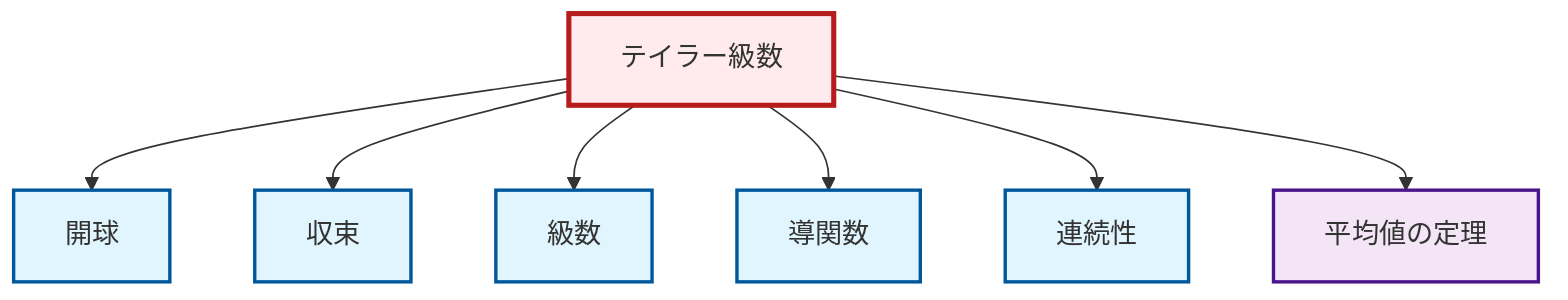 graph TD
    classDef definition fill:#e1f5fe,stroke:#01579b,stroke-width:2px
    classDef theorem fill:#f3e5f5,stroke:#4a148c,stroke-width:2px
    classDef axiom fill:#fff3e0,stroke:#e65100,stroke-width:2px
    classDef example fill:#e8f5e9,stroke:#1b5e20,stroke-width:2px
    classDef current fill:#ffebee,stroke:#b71c1c,stroke-width:3px
    thm-mean-value["平均値の定理"]:::theorem
    def-continuity["連続性"]:::definition
    def-derivative["導関数"]:::definition
    thm-taylor-series["テイラー級数"]:::theorem
    def-open-ball["開球"]:::definition
    def-convergence["収束"]:::definition
    def-series["級数"]:::definition
    thm-taylor-series --> def-open-ball
    thm-taylor-series --> def-convergence
    thm-taylor-series --> def-series
    thm-taylor-series --> def-derivative
    thm-taylor-series --> def-continuity
    thm-taylor-series --> thm-mean-value
    class thm-taylor-series current